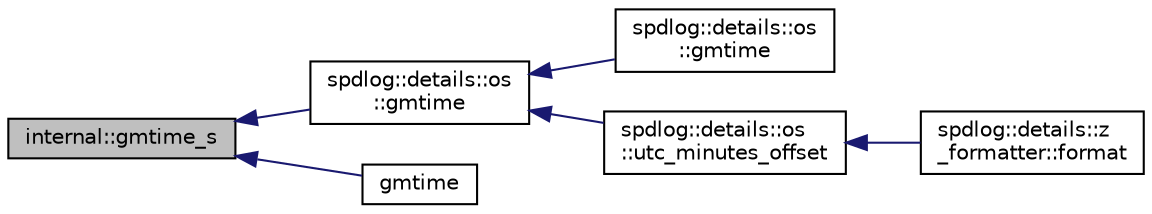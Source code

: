 digraph "internal::gmtime_s"
{
  edge [fontname="Helvetica",fontsize="10",labelfontname="Helvetica",labelfontsize="10"];
  node [fontname="Helvetica",fontsize="10",shape=record];
  rankdir="LR";
  Node1 [label="internal::gmtime_s",height=0.2,width=0.4,color="black", fillcolor="grey75", style="filled" fontcolor="black"];
  Node1 -> Node2 [dir="back",color="midnightblue",fontsize="10",style="solid",fontname="Helvetica"];
  Node2 [label="spdlog::details::os\l::gmtime",height=0.2,width=0.4,color="black", fillcolor="white", style="filled",URL="$namespacespdlog_1_1details_1_1os.html#ac993ad051e07cd5bda5328be2a54b0a8"];
  Node2 -> Node3 [dir="back",color="midnightblue",fontsize="10",style="solid",fontname="Helvetica"];
  Node3 [label="spdlog::details::os\l::gmtime",height=0.2,width=0.4,color="black", fillcolor="white", style="filled",URL="$namespacespdlog_1_1details_1_1os.html#a504776f0a18b0090f66778f7ad8add0b"];
  Node2 -> Node4 [dir="back",color="midnightblue",fontsize="10",style="solid",fontname="Helvetica"];
  Node4 [label="spdlog::details::os\l::utc_minutes_offset",height=0.2,width=0.4,color="black", fillcolor="white", style="filled",URL="$namespacespdlog_1_1details_1_1os.html#a6dce662c3a4ea0b6e95468272ec37047"];
  Node4 -> Node5 [dir="back",color="midnightblue",fontsize="10",style="solid",fontname="Helvetica"];
  Node5 [label="spdlog::details::z\l_formatter::format",height=0.2,width=0.4,color="black", fillcolor="white", style="filled",URL="$classspdlog_1_1details_1_1z__formatter.html#ada7a5e9a3c30039cbfb684b7743b8945"];
  Node1 -> Node6 [dir="back",color="midnightblue",fontsize="10",style="solid",fontname="Helvetica"];
  Node6 [label="gmtime",height=0.2,width=0.4,color="black", fillcolor="white", style="filled",URL="$time_8h.html#aaf8e0f0ff843757380c35a9ec5321168"];
}
